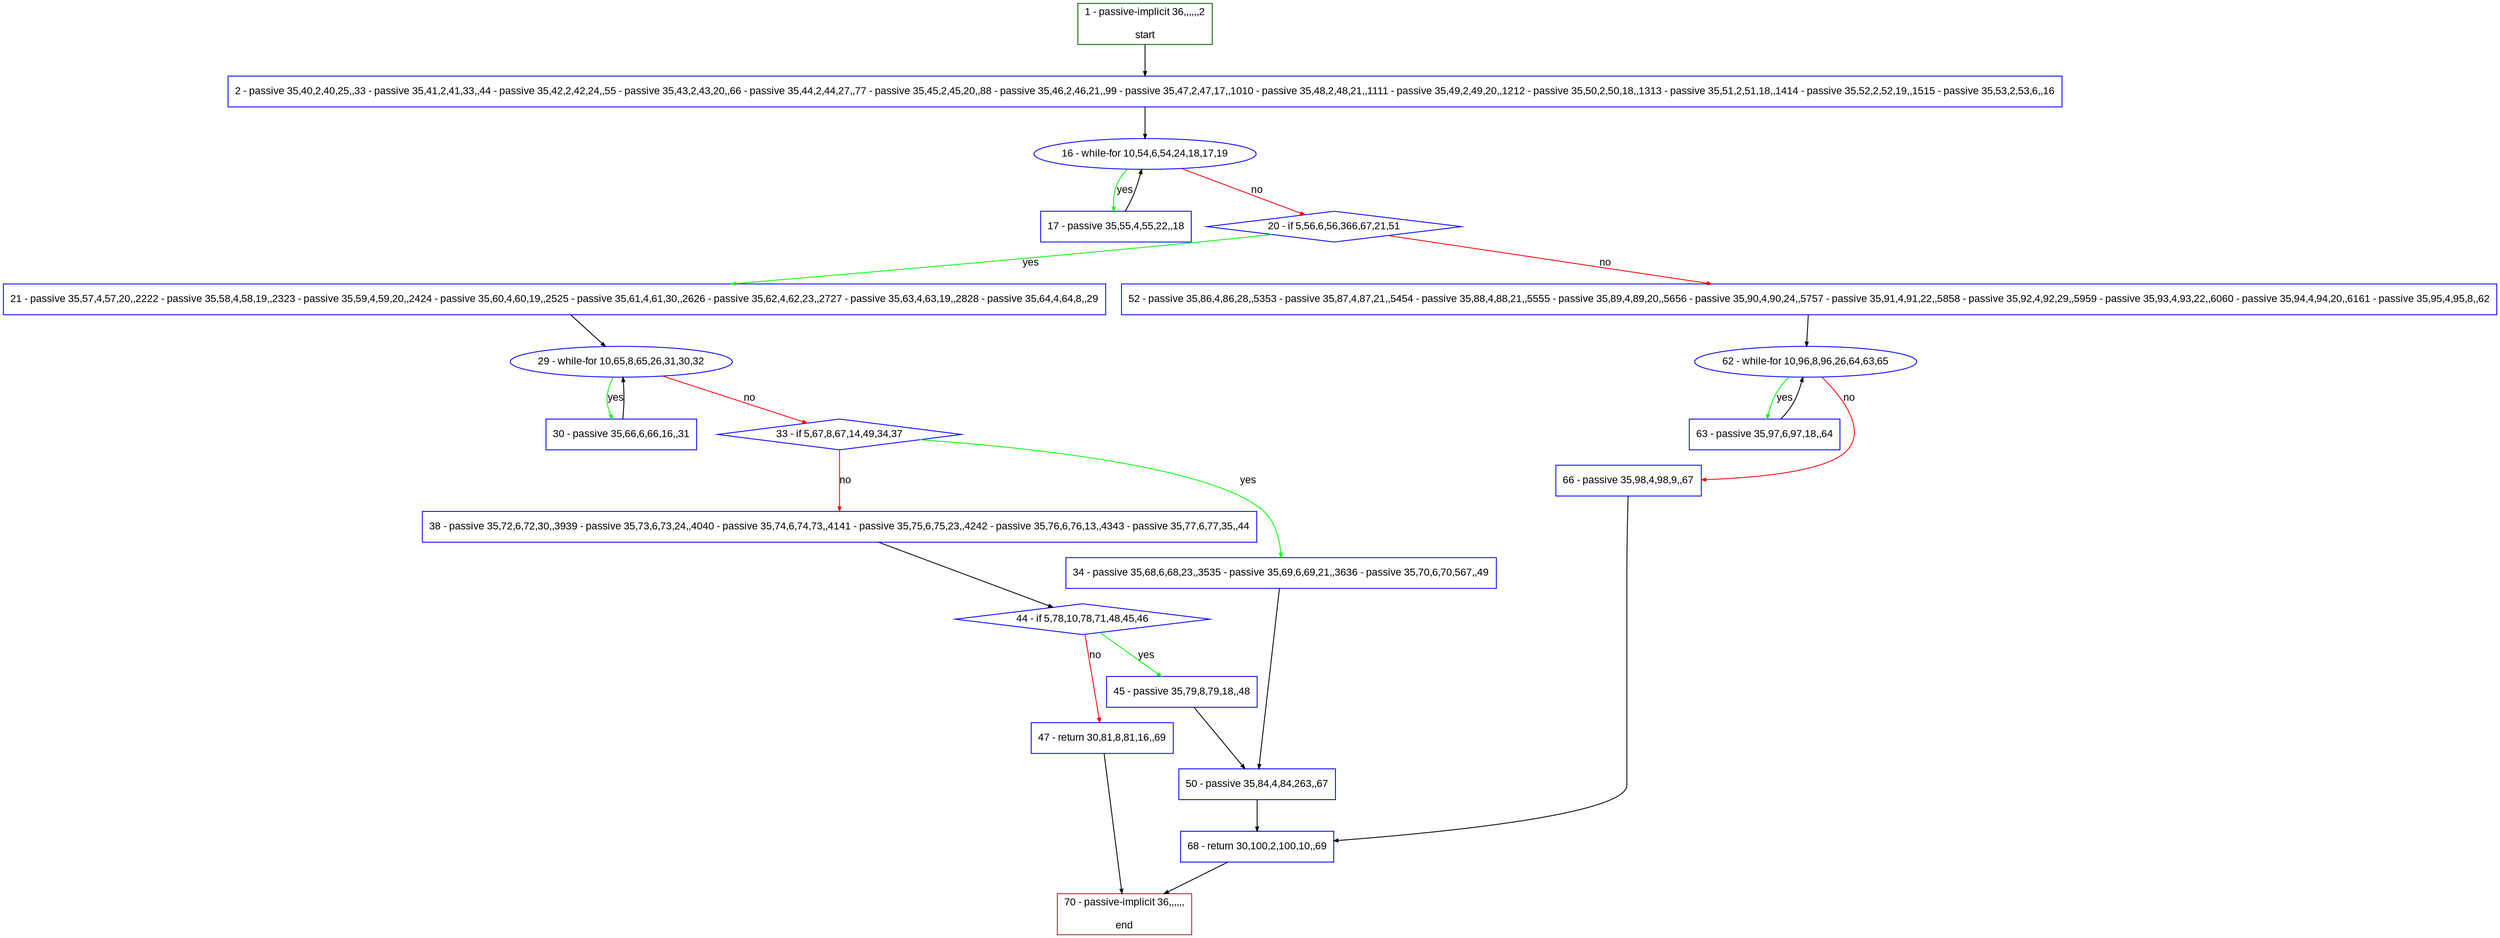 digraph "" {
  graph [pack="true", label="", fontsize="12", packmode="clust", fontname="Arial", fillcolor="#FFFFCC", bgcolor="white", style="rounded,filled", compound="true"];
  node [node_initialized="no", label="", color="grey", fontsize="12", fillcolor="white", fontname="Arial", style="filled", shape="rectangle", compound="true", fixedsize="false"];
  edge [fontcolor="black", arrowhead="normal", arrowtail="none", arrowsize="0.5", ltail="", label="", color="black", fontsize="12", lhead="", fontname="Arial", dir="forward", compound="true"];
  __N1 [label="2 - passive 35,40,2,40,25,,33 - passive 35,41,2,41,33,,44 - passive 35,42,2,42,24,,55 - passive 35,43,2,43,20,,66 - passive 35,44,2,44,27,,77 - passive 35,45,2,45,20,,88 - passive 35,46,2,46,21,,99 - passive 35,47,2,47,17,,1010 - passive 35,48,2,48,21,,1111 - passive 35,49,2,49,20,,1212 - passive 35,50,2,50,18,,1313 - passive 35,51,2,51,18,,1414 - passive 35,52,2,52,19,,1515 - passive 35,53,2,53,6,,16", color="#0000ff", fillcolor="#ffffff", style="filled", shape="box"];
  __N2 [label="1 - passive-implicit 36,,,,,,2\n\nstart", color="#006400", fillcolor="#ffffff", style="filled", shape="box"];
  __N3 [label="16 - while-for 10,54,6,54,24,18,17,19", color="#0000ff", fillcolor="#ffffff", style="filled", shape="oval"];
  __N4 [label="17 - passive 35,55,4,55,22,,18", color="#0000ff", fillcolor="#ffffff", style="filled", shape="box"];
  __N5 [label="20 - if 5,56,6,56,366,67,21,51", color="#0000ff", fillcolor="#ffffff", style="filled", shape="diamond"];
  __N6 [label="21 - passive 35,57,4,57,20,,2222 - passive 35,58,4,58,19,,2323 - passive 35,59,4,59,20,,2424 - passive 35,60,4,60,19,,2525 - passive 35,61,4,61,30,,2626 - passive 35,62,4,62,23,,2727 - passive 35,63,4,63,19,,2828 - passive 35,64,4,64,8,,29", color="#0000ff", fillcolor="#ffffff", style="filled", shape="box"];
  __N7 [label="52 - passive 35,86,4,86,28,,5353 - passive 35,87,4,87,21,,5454 - passive 35,88,4,88,21,,5555 - passive 35,89,4,89,20,,5656 - passive 35,90,4,90,24,,5757 - passive 35,91,4,91,22,,5858 - passive 35,92,4,92,29,,5959 - passive 35,93,4,93,22,,6060 - passive 35,94,4,94,20,,6161 - passive 35,95,4,95,8,,62", color="#0000ff", fillcolor="#ffffff", style="filled", shape="box"];
  __N8 [label="29 - while-for 10,65,8,65,26,31,30,32", color="#0000ff", fillcolor="#ffffff", style="filled", shape="oval"];
  __N9 [label="30 - passive 35,66,6,66,16,,31", color="#0000ff", fillcolor="#ffffff", style="filled", shape="box"];
  __N10 [label="33 - if 5,67,8,67,14,49,34,37", color="#0000ff", fillcolor="#ffffff", style="filled", shape="diamond"];
  __N11 [label="34 - passive 35,68,6,68,23,,3535 - passive 35,69,6,69,21,,3636 - passive 35,70,6,70,567,,49", color="#0000ff", fillcolor="#ffffff", style="filled", shape="box"];
  __N12 [label="38 - passive 35,72,6,72,30,,3939 - passive 35,73,6,73,24,,4040 - passive 35,74,6,74,73,,4141 - passive 35,75,6,75,23,,4242 - passive 35,76,6,76,13,,4343 - passive 35,77,6,77,35,,44", color="#0000ff", fillcolor="#ffffff", style="filled", shape="box"];
  __N13 [label="50 - passive 35,84,4,84,263,,67", color="#0000ff", fillcolor="#ffffff", style="filled", shape="box"];
  __N14 [label="44 - if 5,78,10,78,71,48,45,46", color="#0000ff", fillcolor="#ffffff", style="filled", shape="diamond"];
  __N15 [label="45 - passive 35,79,8,79,18,,48", color="#0000ff", fillcolor="#ffffff", style="filled", shape="box"];
  __N16 [label="47 - return 30,81,8,81,16,,69", color="#0000ff", fillcolor="#ffffff", style="filled", shape="box"];
  __N17 [label="70 - passive-implicit 36,,,,,,\n\nend", color="#a52a2a", fillcolor="#ffffff", style="filled", shape="box"];
  __N18 [label="68 - return 30,100,2,100,10,,69", color="#0000ff", fillcolor="#ffffff", style="filled", shape="box"];
  __N19 [label="62 - while-for 10,96,8,96,26,64,63,65", color="#0000ff", fillcolor="#ffffff", style="filled", shape="oval"];
  __N20 [label="63 - passive 35,97,6,97,18,,64", color="#0000ff", fillcolor="#ffffff", style="filled", shape="box"];
  __N21 [label="66 - passive 35,98,4,98,9,,67", color="#0000ff", fillcolor="#ffffff", style="filled", shape="box"];
  __N2 -> __N1 [arrowhead="normal", arrowtail="none", color="#000000", label="", dir="forward"];
  __N1 -> __N3 [arrowhead="normal", arrowtail="none", color="#000000", label="", dir="forward"];
  __N3 -> __N4 [arrowhead="normal", arrowtail="none", color="#00ff00", label="yes", dir="forward"];
  __N4 -> __N3 [arrowhead="normal", arrowtail="none", color="#000000", label="", dir="forward"];
  __N3 -> __N5 [arrowhead="normal", arrowtail="none", color="#ff0000", label="no", dir="forward"];
  __N5 -> __N6 [arrowhead="normal", arrowtail="none", color="#00ff00", label="yes", dir="forward"];
  __N5 -> __N7 [arrowhead="normal", arrowtail="none", color="#ff0000", label="no", dir="forward"];
  __N6 -> __N8 [arrowhead="normal", arrowtail="none", color="#000000", label="", dir="forward"];
  __N8 -> __N9 [arrowhead="normal", arrowtail="none", color="#00ff00", label="yes", dir="forward"];
  __N9 -> __N8 [arrowhead="normal", arrowtail="none", color="#000000", label="", dir="forward"];
  __N8 -> __N10 [arrowhead="normal", arrowtail="none", color="#ff0000", label="no", dir="forward"];
  __N10 -> __N11 [arrowhead="normal", arrowtail="none", color="#00ff00", label="yes", dir="forward"];
  __N10 -> __N12 [arrowhead="normal", arrowtail="none", color="#ff0000", label="no", dir="forward"];
  __N11 -> __N13 [arrowhead="normal", arrowtail="none", color="#000000", label="", dir="forward"];
  __N12 -> __N14 [arrowhead="normal", arrowtail="none", color="#000000", label="", dir="forward"];
  __N14 -> __N15 [arrowhead="normal", arrowtail="none", color="#00ff00", label="yes", dir="forward"];
  __N14 -> __N16 [arrowhead="normal", arrowtail="none", color="#ff0000", label="no", dir="forward"];
  __N15 -> __N13 [arrowhead="normal", arrowtail="none", color="#000000", label="", dir="forward"];
  __N16 -> __N17 [arrowhead="normal", arrowtail="none", color="#000000", label="", dir="forward"];
  __N13 -> __N18 [arrowhead="normal", arrowtail="none", color="#000000", label="", dir="forward"];
  __N7 -> __N19 [arrowhead="normal", arrowtail="none", color="#000000", label="", dir="forward"];
  __N19 -> __N20 [arrowhead="normal", arrowtail="none", color="#00ff00", label="yes", dir="forward"];
  __N20 -> __N19 [arrowhead="normal", arrowtail="none", color="#000000", label="", dir="forward"];
  __N19 -> __N21 [arrowhead="normal", arrowtail="none", color="#ff0000", label="no", dir="forward"];
  __N21 -> __N18 [arrowhead="normal", arrowtail="none", color="#000000", label="", dir="forward"];
  __N18 -> __N17 [arrowhead="normal", arrowtail="none", color="#000000", label="", dir="forward"];
}
